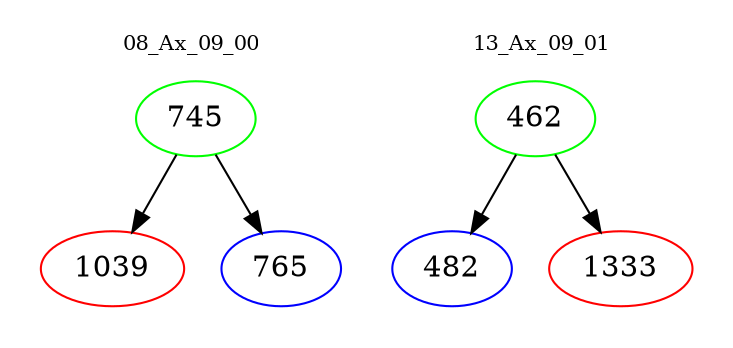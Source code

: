 digraph{
subgraph cluster_0 {
color = white
label = "08_Ax_09_00";
fontsize=10;
T0_745 [label="745", color="green"]
T0_745 -> T0_1039 [color="black"]
T0_1039 [label="1039", color="red"]
T0_745 -> T0_765 [color="black"]
T0_765 [label="765", color="blue"]
}
subgraph cluster_1 {
color = white
label = "13_Ax_09_01";
fontsize=10;
T1_462 [label="462", color="green"]
T1_462 -> T1_482 [color="black"]
T1_482 [label="482", color="blue"]
T1_462 -> T1_1333 [color="black"]
T1_1333 [label="1333", color="red"]
}
}
